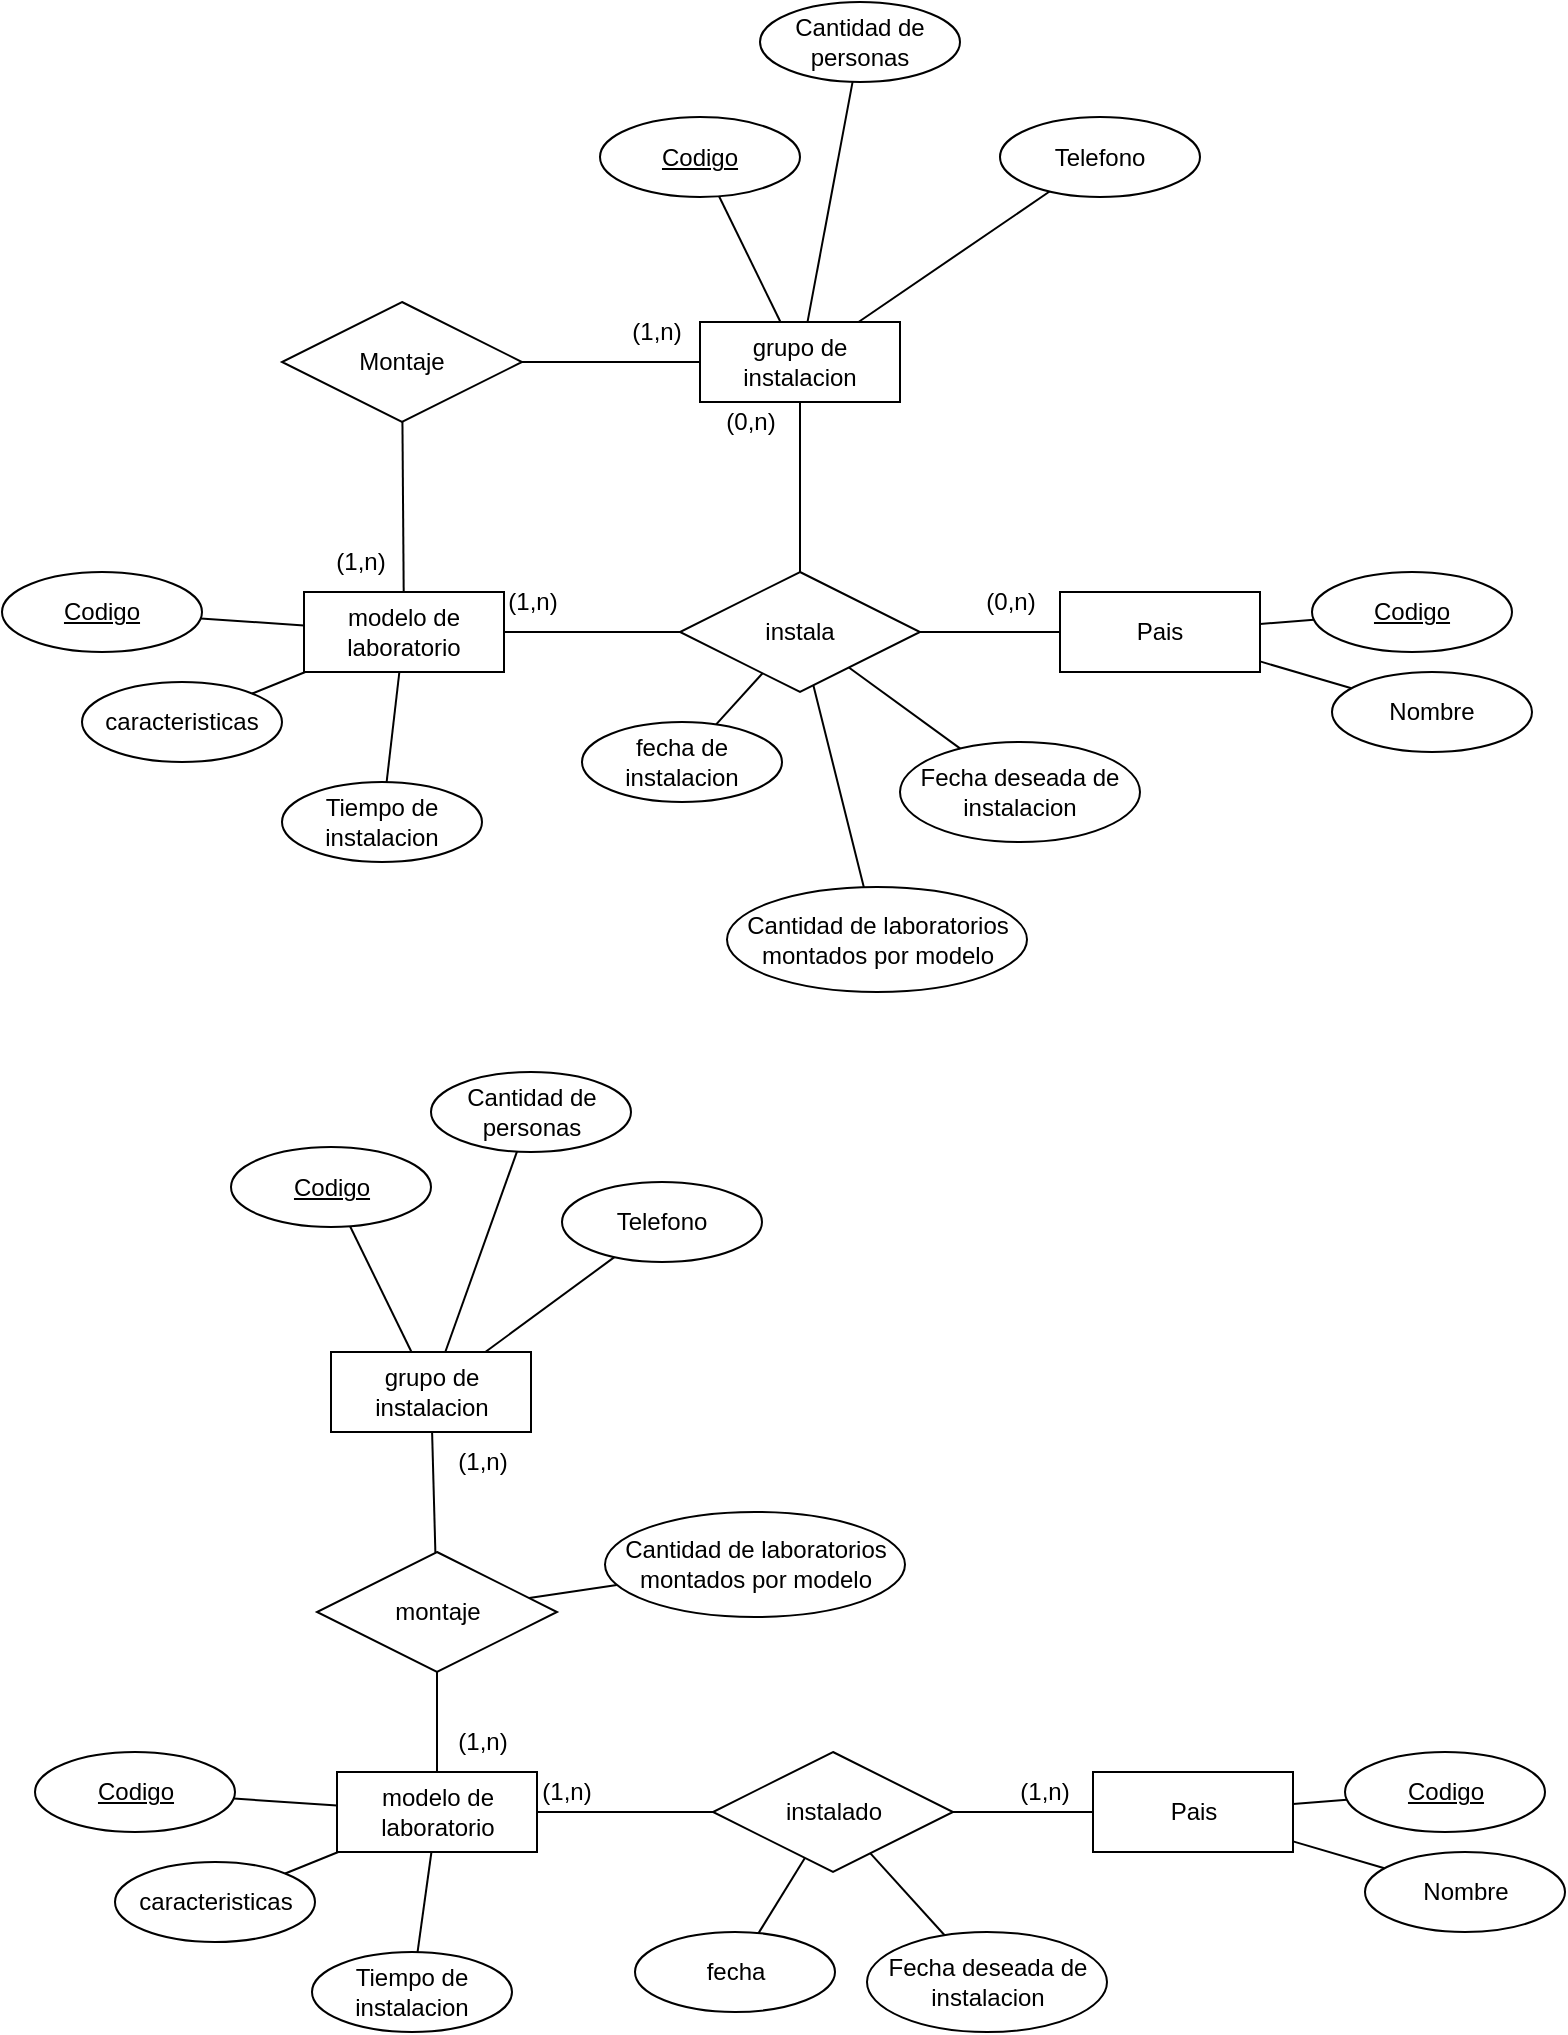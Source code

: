 <mxfile version="20.4.0" type="github">
  <diagram id="RJzwjuHs9ZnV18orCgic" name="Page-1">
    <mxGraphModel dx="595" dy="772" grid="1" gridSize="10" guides="1" tooltips="1" connect="1" arrows="1" fold="1" page="1" pageScale="1" pageWidth="827" pageHeight="1169" math="0" shadow="0">
      <root>
        <mxCell id="0" />
        <mxCell id="1" parent="0" />
        <mxCell id="CmaGRy2wjlgF3mgRbNiF-1" value="modelo de laboratorio" style="whiteSpace=wrap;html=1;align=center;" vertex="1" parent="1">
          <mxGeometry x="1001" y="345" width="100" height="40" as="geometry" />
        </mxCell>
        <mxCell id="CmaGRy2wjlgF3mgRbNiF-2" value="grupo de instalacion" style="whiteSpace=wrap;html=1;align=center;" vertex="1" parent="1">
          <mxGeometry x="1199" y="210" width="100" height="40" as="geometry" />
        </mxCell>
        <mxCell id="CmaGRy2wjlgF3mgRbNiF-3" value="instala" style="shape=rhombus;perimeter=rhombusPerimeter;whiteSpace=wrap;html=1;align=center;" vertex="1" parent="1">
          <mxGeometry x="1189" y="335" width="120" height="60" as="geometry" />
        </mxCell>
        <mxCell id="CmaGRy2wjlgF3mgRbNiF-4" value="" style="endArrow=none;html=1;rounded=0;" edge="1" parent="1" source="CmaGRy2wjlgF3mgRbNiF-2" target="CmaGRy2wjlgF3mgRbNiF-3">
          <mxGeometry relative="1" as="geometry">
            <mxPoint x="1299" y="300" as="sourcePoint" />
            <mxPoint x="1459" y="300" as="targetPoint" />
          </mxGeometry>
        </mxCell>
        <mxCell id="CmaGRy2wjlgF3mgRbNiF-5" value="" style="endArrow=none;html=1;rounded=0;" edge="1" parent="1" source="CmaGRy2wjlgF3mgRbNiF-1" target="CmaGRy2wjlgF3mgRbNiF-3">
          <mxGeometry relative="1" as="geometry">
            <mxPoint x="1299" y="300" as="sourcePoint" />
            <mxPoint x="1459" y="300" as="targetPoint" />
          </mxGeometry>
        </mxCell>
        <mxCell id="CmaGRy2wjlgF3mgRbNiF-6" value="Codigo" style="ellipse;whiteSpace=wrap;html=1;align=center;fontStyle=4;" vertex="1" parent="1">
          <mxGeometry x="1149" y="107.5" width="100" height="40" as="geometry" />
        </mxCell>
        <mxCell id="CmaGRy2wjlgF3mgRbNiF-7" value="Cantidad de personas" style="ellipse;whiteSpace=wrap;html=1;align=center;" vertex="1" parent="1">
          <mxGeometry x="1229" y="50" width="100" height="40" as="geometry" />
        </mxCell>
        <mxCell id="CmaGRy2wjlgF3mgRbNiF-8" value="" style="endArrow=none;html=1;rounded=0;" edge="1" parent="1" source="CmaGRy2wjlgF3mgRbNiF-6" target="CmaGRy2wjlgF3mgRbNiF-2">
          <mxGeometry relative="1" as="geometry">
            <mxPoint x="1299" y="290" as="sourcePoint" />
            <mxPoint x="1459" y="290" as="targetPoint" />
          </mxGeometry>
        </mxCell>
        <mxCell id="CmaGRy2wjlgF3mgRbNiF-9" value="" style="endArrow=none;html=1;rounded=0;" edge="1" parent="1" source="CmaGRy2wjlgF3mgRbNiF-7" target="CmaGRy2wjlgF3mgRbNiF-2">
          <mxGeometry relative="1" as="geometry">
            <mxPoint x="1137.085" y="164.311" as="sourcePoint" />
            <mxPoint x="1226.784" y="220" as="targetPoint" />
          </mxGeometry>
        </mxCell>
        <mxCell id="CmaGRy2wjlgF3mgRbNiF-10" value="" style="endArrow=none;html=1;rounded=0;" edge="1" parent="1" source="CmaGRy2wjlgF3mgRbNiF-11" target="CmaGRy2wjlgF3mgRbNiF-2">
          <mxGeometry relative="1" as="geometry">
            <mxPoint x="1352.28" y="164.405" as="sourcePoint" />
            <mxPoint x="1256.333" y="220" as="targetPoint" />
          </mxGeometry>
        </mxCell>
        <mxCell id="CmaGRy2wjlgF3mgRbNiF-11" value="Telefono" style="ellipse;whiteSpace=wrap;html=1;align=center;" vertex="1" parent="1">
          <mxGeometry x="1349" y="107.5" width="100" height="40" as="geometry" />
        </mxCell>
        <mxCell id="CmaGRy2wjlgF3mgRbNiF-12" value="fecha de instalacion" style="ellipse;whiteSpace=wrap;html=1;align=center;" vertex="1" parent="1">
          <mxGeometry x="1140" y="410" width="100" height="40" as="geometry" />
        </mxCell>
        <mxCell id="CmaGRy2wjlgF3mgRbNiF-13" value="Cantidad de laboratorios montados por modelo" style="ellipse;whiteSpace=wrap;html=1;align=center;" vertex="1" parent="1">
          <mxGeometry x="1212.5" y="492.5" width="150" height="52.5" as="geometry" />
        </mxCell>
        <mxCell id="CmaGRy2wjlgF3mgRbNiF-14" value="" style="endArrow=none;html=1;rounded=0;" edge="1" parent="1" source="CmaGRy2wjlgF3mgRbNiF-12" target="CmaGRy2wjlgF3mgRbNiF-3">
          <mxGeometry relative="1" as="geometry">
            <mxPoint x="1299" y="290" as="sourcePoint" />
            <mxPoint x="1459" y="290" as="targetPoint" />
          </mxGeometry>
        </mxCell>
        <mxCell id="CmaGRy2wjlgF3mgRbNiF-15" value="" style="endArrow=none;html=1;rounded=0;" edge="1" parent="1" source="CmaGRy2wjlgF3mgRbNiF-3" target="CmaGRy2wjlgF3mgRbNiF-13">
          <mxGeometry relative="1" as="geometry">
            <mxPoint x="1299" y="290" as="sourcePoint" />
            <mxPoint x="1459" y="290" as="targetPoint" />
          </mxGeometry>
        </mxCell>
        <mxCell id="CmaGRy2wjlgF3mgRbNiF-16" value="Pais" style="whiteSpace=wrap;html=1;align=center;" vertex="1" parent="1">
          <mxGeometry x="1379" y="345" width="100" height="40" as="geometry" />
        </mxCell>
        <mxCell id="CmaGRy2wjlgF3mgRbNiF-17" value="caracteristicas" style="ellipse;whiteSpace=wrap;html=1;align=center;" vertex="1" parent="1">
          <mxGeometry x="890" y="390" width="100" height="40" as="geometry" />
        </mxCell>
        <mxCell id="CmaGRy2wjlgF3mgRbNiF-18" value="Codigo" style="ellipse;whiteSpace=wrap;html=1;align=center;fontStyle=4;" vertex="1" parent="1">
          <mxGeometry x="850" y="335" width="100" height="40" as="geometry" />
        </mxCell>
        <mxCell id="CmaGRy2wjlgF3mgRbNiF-19" value="Tiempo de instalacion" style="ellipse;whiteSpace=wrap;html=1;align=center;" vertex="1" parent="1">
          <mxGeometry x="990" y="440" width="100" height="40" as="geometry" />
        </mxCell>
        <mxCell id="CmaGRy2wjlgF3mgRbNiF-20" value="" style="endArrow=none;html=1;rounded=0;" edge="1" parent="1" source="CmaGRy2wjlgF3mgRbNiF-1" target="CmaGRy2wjlgF3mgRbNiF-19">
          <mxGeometry relative="1" as="geometry">
            <mxPoint x="1130" y="340" as="sourcePoint" />
            <mxPoint x="1290" y="340" as="targetPoint" />
          </mxGeometry>
        </mxCell>
        <mxCell id="CmaGRy2wjlgF3mgRbNiF-21" value="" style="endArrow=none;html=1;rounded=0;" edge="1" parent="1" source="CmaGRy2wjlgF3mgRbNiF-1" target="CmaGRy2wjlgF3mgRbNiF-17">
          <mxGeometry relative="1" as="geometry">
            <mxPoint x="1058.651" y="395.0" as="sourcePoint" />
            <mxPoint x="1052.188" y="450.019" as="targetPoint" />
          </mxGeometry>
        </mxCell>
        <mxCell id="CmaGRy2wjlgF3mgRbNiF-22" value="" style="endArrow=none;html=1;rounded=0;" edge="1" parent="1" source="CmaGRy2wjlgF3mgRbNiF-1" target="CmaGRy2wjlgF3mgRbNiF-18">
          <mxGeometry relative="1" as="geometry">
            <mxPoint x="1011.619" y="395.0" as="sourcePoint" />
            <mxPoint x="985.08" y="405.749" as="targetPoint" />
          </mxGeometry>
        </mxCell>
        <mxCell id="CmaGRy2wjlgF3mgRbNiF-23" value="" style="endArrow=none;html=1;rounded=0;" edge="1" parent="1" source="CmaGRy2wjlgF3mgRbNiF-3" target="CmaGRy2wjlgF3mgRbNiF-16">
          <mxGeometry relative="1" as="geometry">
            <mxPoint x="1139" y="330" as="sourcePoint" />
            <mxPoint x="1299" y="330" as="targetPoint" />
          </mxGeometry>
        </mxCell>
        <mxCell id="CmaGRy2wjlgF3mgRbNiF-24" value="Nombre" style="ellipse;whiteSpace=wrap;html=1;align=center;" vertex="1" parent="1">
          <mxGeometry x="1515" y="385" width="100" height="40" as="geometry" />
        </mxCell>
        <mxCell id="CmaGRy2wjlgF3mgRbNiF-25" value="Codigo" style="ellipse;whiteSpace=wrap;html=1;align=center;fontStyle=4;" vertex="1" parent="1">
          <mxGeometry x="1505" y="335" width="100" height="40" as="geometry" />
        </mxCell>
        <mxCell id="CmaGRy2wjlgF3mgRbNiF-26" value="" style="endArrow=none;html=1;rounded=0;" edge="1" parent="1" source="CmaGRy2wjlgF3mgRbNiF-16" target="CmaGRy2wjlgF3mgRbNiF-24">
          <mxGeometry relative="1" as="geometry">
            <mxPoint x="1676.619" y="367.5" as="sourcePoint" />
            <mxPoint x="1727.188" y="432.519" as="targetPoint" />
          </mxGeometry>
        </mxCell>
        <mxCell id="CmaGRy2wjlgF3mgRbNiF-27" value="" style="endArrow=none;html=1;rounded=0;" edge="1" parent="1" source="CmaGRy2wjlgF3mgRbNiF-16" target="CmaGRy2wjlgF3mgRbNiF-25">
          <mxGeometry relative="1" as="geometry">
            <mxPoint x="1676" y="344.14" as="sourcePoint" />
            <mxPoint x="1660.08" y="388.249" as="targetPoint" />
          </mxGeometry>
        </mxCell>
        <mxCell id="CmaGRy2wjlgF3mgRbNiF-28" value="Fecha deseada de instalacion" style="ellipse;whiteSpace=wrap;html=1;align=center;" vertex="1" parent="1">
          <mxGeometry x="1299" y="420" width="120" height="50" as="geometry" />
        </mxCell>
        <mxCell id="CmaGRy2wjlgF3mgRbNiF-29" value="" style="endArrow=none;html=1;rounded=0;" edge="1" parent="1" source="CmaGRy2wjlgF3mgRbNiF-3" target="CmaGRy2wjlgF3mgRbNiF-28">
          <mxGeometry relative="1" as="geometry">
            <mxPoint x="1489" y="384.657" as="sourcePoint" />
            <mxPoint x="1549.848" y="396.409" as="targetPoint" />
          </mxGeometry>
        </mxCell>
        <mxCell id="CmaGRy2wjlgF3mgRbNiF-30" value="(0,n)" style="text;html=1;align=center;verticalAlign=middle;resizable=0;points=[];autosize=1;strokeColor=none;fillColor=none;" vertex="1" parent="1">
          <mxGeometry x="1329" y="335" width="50" height="30" as="geometry" />
        </mxCell>
        <mxCell id="CmaGRy2wjlgF3mgRbNiF-31" value="(1,n)" style="text;html=1;align=center;verticalAlign=middle;resizable=0;points=[];autosize=1;strokeColor=none;fillColor=none;" vertex="1" parent="1">
          <mxGeometry x="1090" y="335" width="50" height="30" as="geometry" />
        </mxCell>
        <mxCell id="CmaGRy2wjlgF3mgRbNiF-32" value="(0,n)" style="text;html=1;align=center;verticalAlign=middle;resizable=0;points=[];autosize=1;strokeColor=none;fillColor=none;" vertex="1" parent="1">
          <mxGeometry x="1199" y="245" width="50" height="30" as="geometry" />
        </mxCell>
        <mxCell id="CmaGRy2wjlgF3mgRbNiF-33" value="modelo de laboratorio" style="whiteSpace=wrap;html=1;align=center;" vertex="1" parent="1">
          <mxGeometry x="1017.5" y="935" width="100" height="40" as="geometry" />
        </mxCell>
        <mxCell id="CmaGRy2wjlgF3mgRbNiF-34" value="grupo de instalacion" style="whiteSpace=wrap;html=1;align=center;" vertex="1" parent="1">
          <mxGeometry x="1014.5" y="725" width="100" height="40" as="geometry" />
        </mxCell>
        <mxCell id="CmaGRy2wjlgF3mgRbNiF-35" value="instalado" style="shape=rhombus;perimeter=rhombusPerimeter;whiteSpace=wrap;html=1;align=center;" vertex="1" parent="1">
          <mxGeometry x="1205.5" y="925" width="120" height="60" as="geometry" />
        </mxCell>
        <mxCell id="CmaGRy2wjlgF3mgRbNiF-36" value="" style="endArrow=none;html=1;rounded=0;" edge="1" parent="1" source="CmaGRy2wjlgF3mgRbNiF-33" target="CmaGRy2wjlgF3mgRbNiF-35">
          <mxGeometry relative="1" as="geometry">
            <mxPoint x="1315.5" y="890" as="sourcePoint" />
            <mxPoint x="1475.5" y="890" as="targetPoint" />
          </mxGeometry>
        </mxCell>
        <mxCell id="CmaGRy2wjlgF3mgRbNiF-37" value="Codigo" style="ellipse;whiteSpace=wrap;html=1;align=center;fontStyle=4;" vertex="1" parent="1">
          <mxGeometry x="964.5" y="622.5" width="100" height="40" as="geometry" />
        </mxCell>
        <mxCell id="CmaGRy2wjlgF3mgRbNiF-38" value="Cantidad de personas" style="ellipse;whiteSpace=wrap;html=1;align=center;" vertex="1" parent="1">
          <mxGeometry x="1064.5" y="585" width="100" height="40" as="geometry" />
        </mxCell>
        <mxCell id="CmaGRy2wjlgF3mgRbNiF-39" value="" style="endArrow=none;html=1;rounded=0;" edge="1" parent="1" source="CmaGRy2wjlgF3mgRbNiF-37" target="CmaGRy2wjlgF3mgRbNiF-34">
          <mxGeometry relative="1" as="geometry">
            <mxPoint x="1114.5" y="805" as="sourcePoint" />
            <mxPoint x="1274.5" y="805" as="targetPoint" />
          </mxGeometry>
        </mxCell>
        <mxCell id="CmaGRy2wjlgF3mgRbNiF-40" value="" style="endArrow=none;html=1;rounded=0;" edge="1" parent="1" source="CmaGRy2wjlgF3mgRbNiF-38" target="CmaGRy2wjlgF3mgRbNiF-34">
          <mxGeometry relative="1" as="geometry">
            <mxPoint x="952.585" y="679.311" as="sourcePoint" />
            <mxPoint x="1042.284" y="735" as="targetPoint" />
          </mxGeometry>
        </mxCell>
        <mxCell id="CmaGRy2wjlgF3mgRbNiF-41" value="" style="endArrow=none;html=1;rounded=0;" edge="1" parent="1" source="CmaGRy2wjlgF3mgRbNiF-42" target="CmaGRy2wjlgF3mgRbNiF-34">
          <mxGeometry relative="1" as="geometry">
            <mxPoint x="1167.78" y="679.405" as="sourcePoint" />
            <mxPoint x="1071.833" y="735" as="targetPoint" />
          </mxGeometry>
        </mxCell>
        <mxCell id="CmaGRy2wjlgF3mgRbNiF-42" value="Telefono" style="ellipse;whiteSpace=wrap;html=1;align=center;" vertex="1" parent="1">
          <mxGeometry x="1130" y="640" width="100" height="40" as="geometry" />
        </mxCell>
        <mxCell id="CmaGRy2wjlgF3mgRbNiF-43" value="fecha" style="ellipse;whiteSpace=wrap;html=1;align=center;" vertex="1" parent="1">
          <mxGeometry x="1166.5" y="1015" width="100" height="40" as="geometry" />
        </mxCell>
        <mxCell id="CmaGRy2wjlgF3mgRbNiF-44" value="Cantidad de laboratorios montados por modelo" style="ellipse;whiteSpace=wrap;html=1;align=center;" vertex="1" parent="1">
          <mxGeometry x="1151.5" y="805" width="150" height="52.5" as="geometry" />
        </mxCell>
        <mxCell id="CmaGRy2wjlgF3mgRbNiF-45" value="" style="endArrow=none;html=1;rounded=0;" edge="1" parent="1" source="CmaGRy2wjlgF3mgRbNiF-43" target="CmaGRy2wjlgF3mgRbNiF-35">
          <mxGeometry relative="1" as="geometry">
            <mxPoint x="1315.5" y="840" as="sourcePoint" />
            <mxPoint x="1475.5" y="840" as="targetPoint" />
          </mxGeometry>
        </mxCell>
        <mxCell id="CmaGRy2wjlgF3mgRbNiF-46" value="" style="endArrow=none;html=1;rounded=0;" edge="1" parent="1" source="CmaGRy2wjlgF3mgRbNiF-63" target="CmaGRy2wjlgF3mgRbNiF-44">
          <mxGeometry relative="1" as="geometry">
            <mxPoint x="1114.5" y="805" as="sourcePoint" />
            <mxPoint x="1274.5" y="805" as="targetPoint" />
          </mxGeometry>
        </mxCell>
        <mxCell id="CmaGRy2wjlgF3mgRbNiF-47" value="Pais" style="whiteSpace=wrap;html=1;align=center;" vertex="1" parent="1">
          <mxGeometry x="1395.5" y="935" width="100" height="40" as="geometry" />
        </mxCell>
        <mxCell id="CmaGRy2wjlgF3mgRbNiF-48" value="caracteristicas" style="ellipse;whiteSpace=wrap;html=1;align=center;" vertex="1" parent="1">
          <mxGeometry x="906.5" y="980" width="100" height="40" as="geometry" />
        </mxCell>
        <mxCell id="CmaGRy2wjlgF3mgRbNiF-49" value="Codigo" style="ellipse;whiteSpace=wrap;html=1;align=center;fontStyle=4;" vertex="1" parent="1">
          <mxGeometry x="866.5" y="925" width="100" height="40" as="geometry" />
        </mxCell>
        <mxCell id="CmaGRy2wjlgF3mgRbNiF-50" value="Tiempo de instalacion" style="ellipse;whiteSpace=wrap;html=1;align=center;" vertex="1" parent="1">
          <mxGeometry x="1005" y="1025" width="100" height="40" as="geometry" />
        </mxCell>
        <mxCell id="CmaGRy2wjlgF3mgRbNiF-51" value="" style="endArrow=none;html=1;rounded=0;" edge="1" parent="1" source="CmaGRy2wjlgF3mgRbNiF-33" target="CmaGRy2wjlgF3mgRbNiF-50">
          <mxGeometry relative="1" as="geometry">
            <mxPoint x="1146.5" y="930" as="sourcePoint" />
            <mxPoint x="1058.813" y="1030.021" as="targetPoint" />
          </mxGeometry>
        </mxCell>
        <mxCell id="CmaGRy2wjlgF3mgRbNiF-52" value="" style="endArrow=none;html=1;rounded=0;" edge="1" parent="1" source="CmaGRy2wjlgF3mgRbNiF-33" target="CmaGRy2wjlgF3mgRbNiF-48">
          <mxGeometry relative="1" as="geometry">
            <mxPoint x="1075.151" y="985" as="sourcePoint" />
            <mxPoint x="1068.688" y="1040.019" as="targetPoint" />
          </mxGeometry>
        </mxCell>
        <mxCell id="CmaGRy2wjlgF3mgRbNiF-53" value="" style="endArrow=none;html=1;rounded=0;" edge="1" parent="1" source="CmaGRy2wjlgF3mgRbNiF-33" target="CmaGRy2wjlgF3mgRbNiF-49">
          <mxGeometry relative="1" as="geometry">
            <mxPoint x="1028.119" y="985" as="sourcePoint" />
            <mxPoint x="1001.58" y="995.749" as="targetPoint" />
          </mxGeometry>
        </mxCell>
        <mxCell id="CmaGRy2wjlgF3mgRbNiF-54" value="Nombre" style="ellipse;whiteSpace=wrap;html=1;align=center;" vertex="1" parent="1">
          <mxGeometry x="1531.5" y="975" width="100" height="40" as="geometry" />
        </mxCell>
        <mxCell id="CmaGRy2wjlgF3mgRbNiF-55" value="Codigo" style="ellipse;whiteSpace=wrap;html=1;align=center;fontStyle=4;" vertex="1" parent="1">
          <mxGeometry x="1521.5" y="925" width="100" height="40" as="geometry" />
        </mxCell>
        <mxCell id="CmaGRy2wjlgF3mgRbNiF-56" value="" style="endArrow=none;html=1;rounded=0;" edge="1" parent="1" source="CmaGRy2wjlgF3mgRbNiF-47" target="CmaGRy2wjlgF3mgRbNiF-54">
          <mxGeometry relative="1" as="geometry">
            <mxPoint x="1693.119" y="957.5" as="sourcePoint" />
            <mxPoint x="1743.688" y="1022.519" as="targetPoint" />
          </mxGeometry>
        </mxCell>
        <mxCell id="CmaGRy2wjlgF3mgRbNiF-57" value="" style="endArrow=none;html=1;rounded=0;" edge="1" parent="1" source="CmaGRy2wjlgF3mgRbNiF-47" target="CmaGRy2wjlgF3mgRbNiF-55">
          <mxGeometry relative="1" as="geometry">
            <mxPoint x="1692.5" y="934.14" as="sourcePoint" />
            <mxPoint x="1676.58" y="978.249" as="targetPoint" />
          </mxGeometry>
        </mxCell>
        <mxCell id="CmaGRy2wjlgF3mgRbNiF-58" value="Fecha deseada de instalacion" style="ellipse;whiteSpace=wrap;html=1;align=center;" vertex="1" parent="1">
          <mxGeometry x="1282.5" y="1015" width="120" height="50" as="geometry" />
        </mxCell>
        <mxCell id="CmaGRy2wjlgF3mgRbNiF-59" value="" style="endArrow=none;html=1;rounded=0;" edge="1" parent="1" source="CmaGRy2wjlgF3mgRbNiF-35" target="CmaGRy2wjlgF3mgRbNiF-58">
          <mxGeometry relative="1" as="geometry">
            <mxPoint x="1505.5" y="974.657" as="sourcePoint" />
            <mxPoint x="1566.348" y="986.409" as="targetPoint" />
          </mxGeometry>
        </mxCell>
        <mxCell id="CmaGRy2wjlgF3mgRbNiF-60" value="(1,n)" style="text;html=1;align=center;verticalAlign=middle;resizable=0;points=[];autosize=1;strokeColor=none;fillColor=none;" vertex="1" parent="1">
          <mxGeometry x="1106.5" y="930" width="50" height="30" as="geometry" />
        </mxCell>
        <mxCell id="CmaGRy2wjlgF3mgRbNiF-61" value="(1,n)" style="text;html=1;align=center;verticalAlign=middle;resizable=0;points=[];autosize=1;strokeColor=none;fillColor=none;" vertex="1" parent="1">
          <mxGeometry x="1064.5" y="905" width="50" height="30" as="geometry" />
        </mxCell>
        <mxCell id="CmaGRy2wjlgF3mgRbNiF-62" value="(1,n)" style="text;html=1;align=center;verticalAlign=middle;resizable=0;points=[];autosize=1;strokeColor=none;fillColor=none;" vertex="1" parent="1">
          <mxGeometry x="1064.5" y="765" width="50" height="30" as="geometry" />
        </mxCell>
        <mxCell id="CmaGRy2wjlgF3mgRbNiF-63" value="montaje" style="shape=rhombus;perimeter=rhombusPerimeter;whiteSpace=wrap;html=1;align=center;" vertex="1" parent="1">
          <mxGeometry x="1007.5" y="825" width="120" height="60" as="geometry" />
        </mxCell>
        <mxCell id="CmaGRy2wjlgF3mgRbNiF-64" value="" style="endArrow=none;html=1;rounded=0;" edge="1" parent="1" source="CmaGRy2wjlgF3mgRbNiF-63" target="CmaGRy2wjlgF3mgRbNiF-34">
          <mxGeometry relative="1" as="geometry">
            <mxPoint x="1026.5" y="925" as="sourcePoint" />
            <mxPoint x="1186.5" y="925" as="targetPoint" />
          </mxGeometry>
        </mxCell>
        <mxCell id="CmaGRy2wjlgF3mgRbNiF-65" value="" style="endArrow=none;html=1;rounded=0;" edge="1" parent="1" source="CmaGRy2wjlgF3mgRbNiF-33" target="CmaGRy2wjlgF3mgRbNiF-63">
          <mxGeometry relative="1" as="geometry">
            <mxPoint x="1026.5" y="965" as="sourcePoint" />
            <mxPoint x="1067.5" y="905" as="targetPoint" />
          </mxGeometry>
        </mxCell>
        <mxCell id="CmaGRy2wjlgF3mgRbNiF-66" value="(1,n)" style="text;html=1;align=center;verticalAlign=middle;resizable=0;points=[];autosize=1;strokeColor=none;fillColor=none;" vertex="1" parent="1">
          <mxGeometry x="1345.5" y="930" width="50" height="30" as="geometry" />
        </mxCell>
        <mxCell id="CmaGRy2wjlgF3mgRbNiF-67" value="" style="endArrow=none;html=1;rounded=0;" edge="1" parent="1" source="CmaGRy2wjlgF3mgRbNiF-35" target="CmaGRy2wjlgF3mgRbNiF-47">
          <mxGeometry relative="1" as="geometry">
            <mxPoint x="1325.5" y="955" as="sourcePoint" />
            <mxPoint x="1395.5" y="955" as="targetPoint" />
          </mxGeometry>
        </mxCell>
        <mxCell id="CmaGRy2wjlgF3mgRbNiF-68" value="Montaje" style="shape=rhombus;perimeter=rhombusPerimeter;whiteSpace=wrap;html=1;align=center;" vertex="1" parent="1">
          <mxGeometry x="990" y="200" width="120" height="60" as="geometry" />
        </mxCell>
        <mxCell id="CmaGRy2wjlgF3mgRbNiF-69" value="" style="endArrow=none;html=1;rounded=0;" edge="1" parent="1" source="CmaGRy2wjlgF3mgRbNiF-68" target="CmaGRy2wjlgF3mgRbNiF-2">
          <mxGeometry relative="1" as="geometry">
            <mxPoint x="1269" y="430" as="sourcePoint" />
            <mxPoint x="1429" y="430" as="targetPoint" />
          </mxGeometry>
        </mxCell>
        <mxCell id="CmaGRy2wjlgF3mgRbNiF-70" value="" style="endArrow=none;html=1;rounded=0;" edge="1" parent="1" source="CmaGRy2wjlgF3mgRbNiF-68" target="CmaGRy2wjlgF3mgRbNiF-1">
          <mxGeometry relative="1" as="geometry">
            <mxPoint x="1120" y="240" as="sourcePoint" />
            <mxPoint x="1209" y="240" as="targetPoint" />
          </mxGeometry>
        </mxCell>
        <mxCell id="CmaGRy2wjlgF3mgRbNiF-71" value="(1,n)" style="text;html=1;align=center;verticalAlign=middle;resizable=0;points=[];autosize=1;strokeColor=none;fillColor=none;" vertex="1" parent="1">
          <mxGeometry x="1151.5" y="200" width="50" height="30" as="geometry" />
        </mxCell>
        <mxCell id="CmaGRy2wjlgF3mgRbNiF-72" value="(1,n)" style="text;html=1;align=center;verticalAlign=middle;resizable=0;points=[];autosize=1;strokeColor=none;fillColor=none;" vertex="1" parent="1">
          <mxGeometry x="1004" y="315" width="50" height="30" as="geometry" />
        </mxCell>
      </root>
    </mxGraphModel>
  </diagram>
</mxfile>
